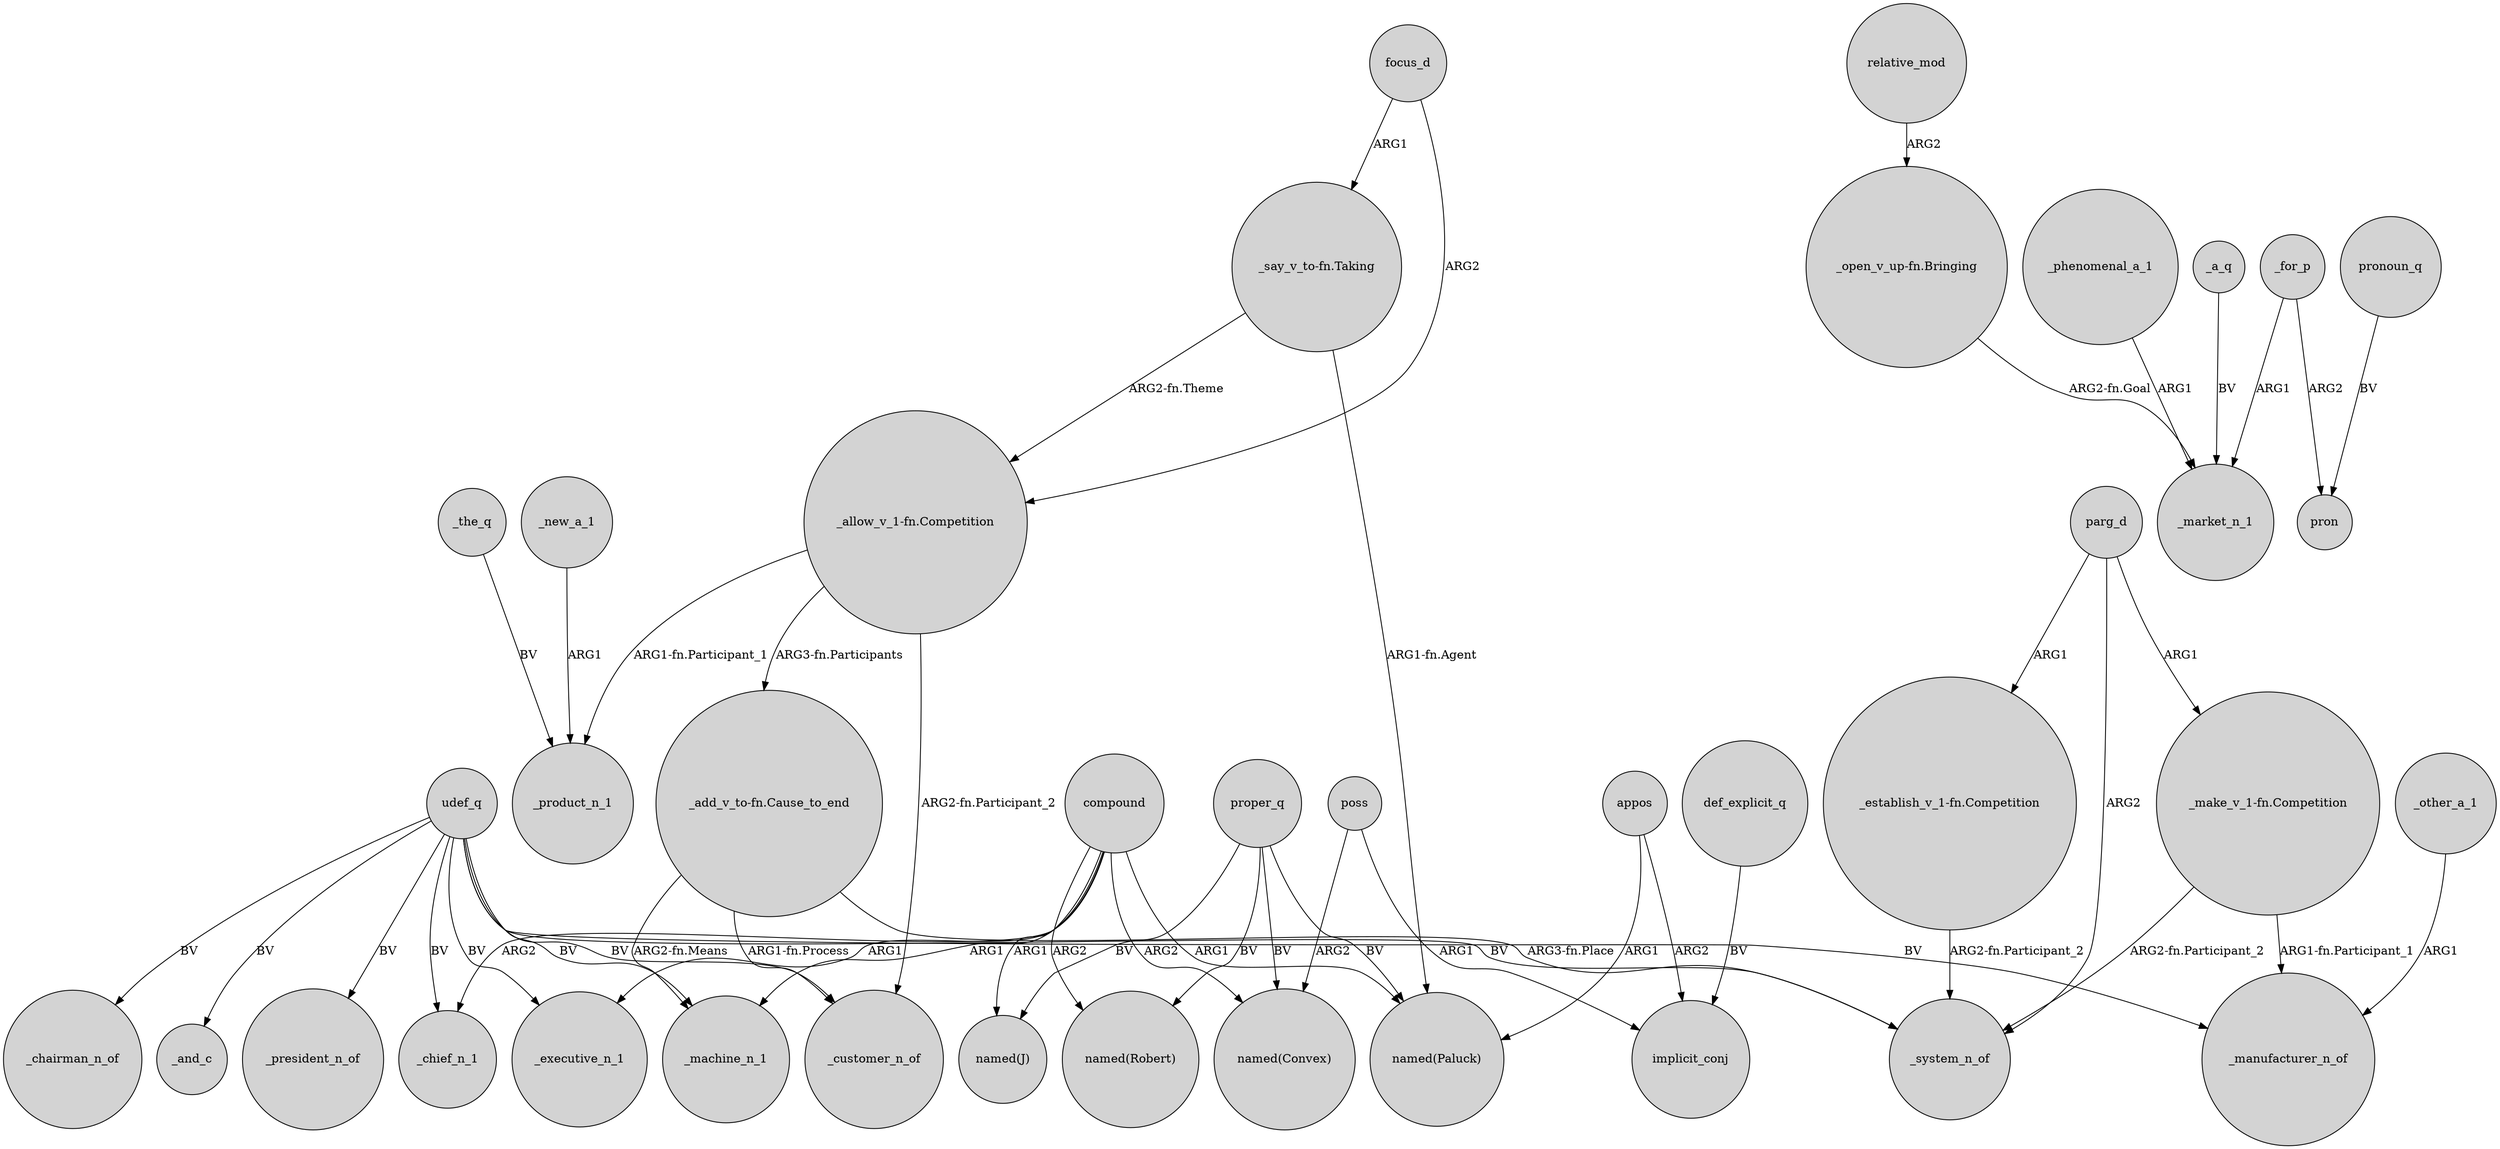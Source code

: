 digraph {
	node [shape=circle style=filled]
	"_establish_v_1-fn.Competition" -> _system_n_of [label="ARG2-fn.Participant_2"]
	"_add_v_to-fn.Cause_to_end" -> _customer_n_of [label="ARG1-fn.Process"]
	compound -> _chief_n_1 [label=ARG2]
	compound -> _machine_n_1 [label=ARG1]
	focus_d -> "_say_v_to-fn.Taking" [label=ARG1]
	parg_d -> "_make_v_1-fn.Competition" [label=ARG1]
	poss -> implicit_conj [label=ARG1]
	_other_a_1 -> _manufacturer_n_of [label=ARG1]
	udef_q -> _chairman_n_of [label=BV]
	compound -> "named(J)" [label=ARG1]
	"_say_v_to-fn.Taking" -> "named(Paluck)" [label="ARG1-fn.Agent"]
	udef_q -> _chief_n_1 [label=BV]
	appos -> "named(Paluck)" [label=ARG1]
	relative_mod -> "_open_v_up-fn.Bringing" [label=ARG2]
	proper_q -> "named(Paluck)" [label=BV]
	parg_d -> _system_n_of [label=ARG2]
	compound -> "named(Paluck)" [label=ARG1]
	_for_p -> _market_n_1 [label=ARG1]
	proper_q -> "named(Convex)" [label=BV]
	_the_q -> _product_n_1 [label=BV]
	_for_p -> pron [label=ARG2]
	udef_q -> _and_c [label=BV]
	"_open_v_up-fn.Bringing" -> _market_n_1 [label="ARG2-fn.Goal"]
	_new_a_1 -> _product_n_1 [label=ARG1]
	pronoun_q -> pron [label=BV]
	compound -> "named(Convex)" [label=ARG2]
	"_make_v_1-fn.Competition" -> _manufacturer_n_of [label="ARG1-fn.Participant_1"]
	appos -> implicit_conj [label=ARG2]
	udef_q -> _executive_n_1 [label=BV]
	compound -> "named(Robert)" [label=ARG2]
	udef_q -> _machine_n_1 [label=BV]
	udef_q -> _manufacturer_n_of [label=BV]
	"_add_v_to-fn.Cause_to_end" -> _machine_n_1 [label="ARG2-fn.Means"]
	"_allow_v_1-fn.Competition" -> "_add_v_to-fn.Cause_to_end" [label="ARG3-fn.Participants"]
	_phenomenal_a_1 -> _market_n_1 [label=ARG1]
	compound -> _executive_n_1 [label=ARG1]
	poss -> "named(Convex)" [label=ARG2]
	"_make_v_1-fn.Competition" -> _system_n_of [label="ARG2-fn.Participant_2"]
	udef_q -> _system_n_of [label=BV]
	udef_q -> _customer_n_of [label=BV]
	proper_q -> "named(Robert)" [label=BV]
	focus_d -> "_allow_v_1-fn.Competition" [label=ARG2]
	_a_q -> _market_n_1 [label=BV]
	"_add_v_to-fn.Cause_to_end" -> _system_n_of [label="ARG3-fn.Place"]
	def_explicit_q -> implicit_conj [label=BV]
	parg_d -> "_establish_v_1-fn.Competition" [label=ARG1]
	udef_q -> _president_n_of [label=BV]
	proper_q -> "named(J)" [label=BV]
	"_allow_v_1-fn.Competition" -> _customer_n_of [label="ARG2-fn.Participant_2"]
	"_say_v_to-fn.Taking" -> "_allow_v_1-fn.Competition" [label="ARG2-fn.Theme"]
	"_allow_v_1-fn.Competition" -> _product_n_1 [label="ARG1-fn.Participant_1"]
}
